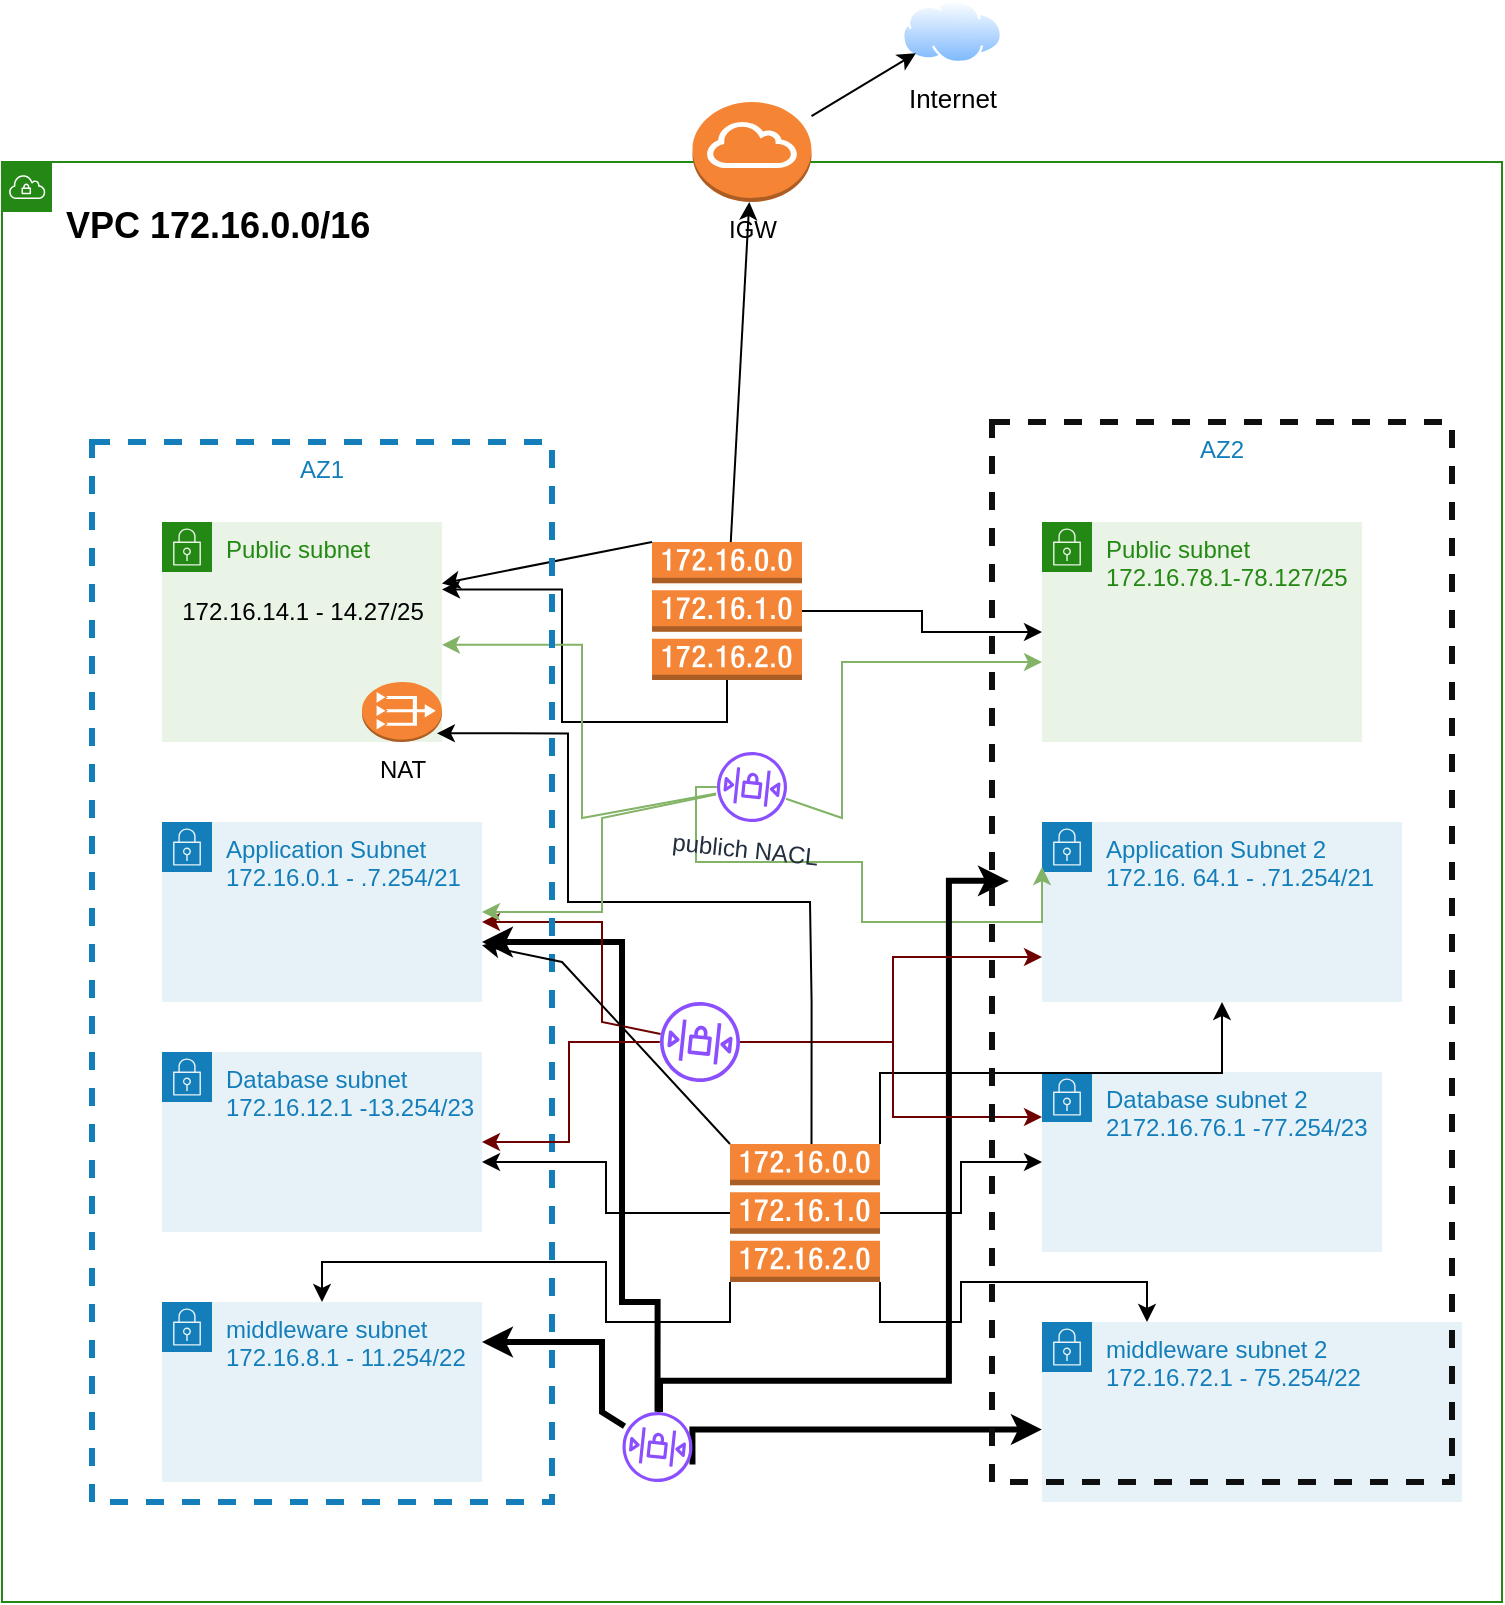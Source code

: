 <mxfile version="22.0.6" type="github">
  <diagram name="Page-1" id="yy_bzusd1XuA34yXiIHK">
    <mxGraphModel dx="2311" dy="2075" grid="1" gridSize="10" guides="1" tooltips="1" connect="1" arrows="1" fold="1" page="1" pageScale="1" pageWidth="827" pageHeight="1169" math="0" shadow="0">
      <root>
        <mxCell id="0" />
        <mxCell id="1" parent="0" />
        <mxCell id="lVtwnys3YDi8AOiwf6Ey-32" value="Public subnet&lt;br&gt;172.16.78.1-78.127/25" style="points=[[0,0],[0.25,0],[0.5,0],[0.75,0],[1,0],[1,0.25],[1,0.5],[1,0.75],[1,1],[0.75,1],[0.5,1],[0.25,1],[0,1],[0,0.75],[0,0.5],[0,0.25]];outlineConnect=0;gradientColor=none;html=1;whiteSpace=wrap;fontSize=12;fontStyle=0;container=1;pointerEvents=0;collapsible=0;recursiveResize=0;shape=mxgraph.aws4.group;grIcon=mxgraph.aws4.group_security_group;grStroke=0;strokeColor=#248814;fillColor=#E9F3E6;verticalAlign=top;align=left;spacingLeft=30;fontColor=#248814;dashed=0;" parent="1" vertex="1">
          <mxGeometry x="570" y="230" width="160" height="110" as="geometry" />
        </mxCell>
        <mxCell id="lVtwnys3YDi8AOiwf6Ey-61" style="edgeStyle=orthogonalEdgeStyle;rounded=0;orthogonalLoop=1;jettySize=auto;html=1;exitX=0;exitY=0.5;exitDx=0;exitDy=0;exitPerimeter=0;" parent="1" source="lVtwnys3YDi8AOiwf6Ey-38" target="lVtwnys3YDi8AOiwf6Ey-43" edge="1">
          <mxGeometry relative="1" as="geometry">
            <Array as="points">
              <mxPoint x="352" y="576" />
              <mxPoint x="352" y="550" />
            </Array>
          </mxGeometry>
        </mxCell>
        <mxCell id="lVtwnys3YDi8AOiwf6Ey-39" value="Public subnet" style="points=[[0,0],[0.25,0],[0.5,0],[0.75,0],[1,0],[1,0.25],[1,0.5],[1,0.75],[1,1],[0.75,1],[0.5,1],[0.25,1],[0,1],[0,0.75],[0,0.5],[0,0.25]];outlineConnect=0;gradientColor=none;html=1;whiteSpace=wrap;fontSize=12;fontStyle=0;container=1;pointerEvents=0;collapsible=0;recursiveResize=0;shape=mxgraph.aws4.group;grIcon=mxgraph.aws4.group_security_group;grStroke=0;strokeColor=#248814;fillColor=#E9F3E6;verticalAlign=top;align=left;spacingLeft=30;fontColor=#248814;dashed=0;" parent="1" vertex="1">
          <mxGeometry x="130" y="230" width="140" height="110" as="geometry" />
        </mxCell>
        <mxCell id="lVtwnys3YDi8AOiwf6Ey-40" value="NAT&lt;br&gt;" style="outlineConnect=0;dashed=0;verticalLabelPosition=bottom;verticalAlign=top;align=center;html=1;shape=mxgraph.aws3.vpc_nat_gateway;fillColor=#F58534;gradientColor=none;" parent="lVtwnys3YDi8AOiwf6Ey-39" vertex="1">
          <mxGeometry x="100" y="80" width="40" height="30" as="geometry" />
        </mxCell>
        <mxCell id="lVtwnys3YDi8AOiwf6Ey-41" value="Application Subnet&lt;br&gt;172.16.0.1 - .7.254/21" style="points=[[0,0],[0.25,0],[0.5,0],[0.75,0],[1,0],[1,0.25],[1,0.5],[1,0.75],[1,1],[0.75,1],[0.5,1],[0.25,1],[0,1],[0,0.75],[0,0.5],[0,0.25]];outlineConnect=0;gradientColor=none;html=1;whiteSpace=wrap;fontSize=12;fontStyle=0;container=1;pointerEvents=0;collapsible=0;recursiveResize=0;shape=mxgraph.aws4.group;grIcon=mxgraph.aws4.group_security_group;grStroke=0;strokeColor=#147EBA;fillColor=#E6F2F8;verticalAlign=top;align=left;spacingLeft=30;fontColor=#147EBA;dashed=0;" parent="1" vertex="1">
          <mxGeometry x="130" y="380" width="160" height="90" as="geometry" />
        </mxCell>
        <mxCell id="lVtwnys3YDi8AOiwf6Ey-43" value="Database subnet&lt;br&gt;172.16.12.1 -13.254/23" style="points=[[0,0],[0.25,0],[0.5,0],[0.75,0],[1,0],[1,0.25],[1,0.5],[1,0.75],[1,1],[0.75,1],[0.5,1],[0.25,1],[0,1],[0,0.75],[0,0.5],[0,0.25]];outlineConnect=0;gradientColor=none;html=1;whiteSpace=wrap;fontSize=12;fontStyle=0;container=1;pointerEvents=0;collapsible=0;recursiveResize=0;shape=mxgraph.aws4.group;grIcon=mxgraph.aws4.group_security_group;grStroke=0;strokeColor=#147EBA;fillColor=#E6F2F8;verticalAlign=top;align=left;spacingLeft=30;fontColor=#147EBA;dashed=0;" parent="1" vertex="1">
          <mxGeometry x="130" y="495" width="160" height="90" as="geometry" />
        </mxCell>
        <mxCell id="lVtwnys3YDi8AOiwf6Ey-44" value="&lt;h2&gt;&lt;font color=&quot;#000000&quot;&gt;VPC 172.16.0.0/16&lt;/font&gt;&lt;/h2&gt;" style="points=[[0,0],[0.25,0],[0.5,0],[0.75,0],[1,0],[1,0.25],[1,0.5],[1,0.75],[1,1],[0.75,1],[0.5,1],[0.25,1],[0,1],[0,0.75],[0,0.5],[0,0.25]];outlineConnect=0;gradientColor=none;html=1;whiteSpace=wrap;fontSize=12;fontStyle=0;container=1;pointerEvents=0;collapsible=0;recursiveResize=0;shape=mxgraph.aws4.group;grIcon=mxgraph.aws4.group_vpc;strokeColor=#248814;fillColor=none;verticalAlign=top;align=left;spacingLeft=30;fontColor=#AAB7B8;dashed=0;" parent="1" vertex="1">
          <mxGeometry x="50" y="50" width="750" height="720" as="geometry" />
        </mxCell>
        <mxCell id="lVtwnys3YDi8AOiwf6Ey-37" value="" style="outlineConnect=0;dashed=0;verticalLabelPosition=bottom;verticalAlign=top;align=center;html=1;shape=mxgraph.aws3.route_table;fillColor=#F58536;gradientColor=none;" parent="lVtwnys3YDi8AOiwf6Ey-44" vertex="1">
          <mxGeometry x="325" y="190" width="75" height="69" as="geometry" />
        </mxCell>
        <mxCell id="lVtwnys3YDi8AOiwf6Ey-49" value="172.16.14.1 - 14.27/25" style="text;html=1;align=center;verticalAlign=middle;resizable=0;points=[];autosize=1;strokeColor=none;fillColor=none;" parent="lVtwnys3YDi8AOiwf6Ey-44" vertex="1">
          <mxGeometry x="80" y="209.5" width="140" height="30" as="geometry" />
        </mxCell>
        <mxCell id="lVtwnys3YDi8AOiwf6Ey-42" value="middleware subnet&lt;br&gt;172.16.8.1 - 11.254/22" style="points=[[0,0],[0.25,0],[0.5,0],[0.75,0],[1,0],[1,0.25],[1,0.5],[1,0.75],[1,1],[0.75,1],[0.5,1],[0.25,1],[0,1],[0,0.75],[0,0.5],[0,0.25]];outlineConnect=0;gradientColor=none;html=1;whiteSpace=wrap;fontSize=12;fontStyle=0;container=1;pointerEvents=0;collapsible=0;recursiveResize=0;shape=mxgraph.aws4.group;grIcon=mxgraph.aws4.group_security_group;grStroke=0;strokeColor=#147EBA;fillColor=#E6F2F8;verticalAlign=top;align=left;spacingLeft=30;fontColor=#147EBA;dashed=0;" parent="lVtwnys3YDi8AOiwf6Ey-44" vertex="1">
          <mxGeometry x="80" y="570" width="160" height="90" as="geometry" />
        </mxCell>
        <mxCell id="lVtwnys3YDi8AOiwf6Ey-52" value="Application Subnet 2&lt;br&gt;172.16. 64.1 - .71.254/21" style="points=[[0,0],[0.25,0],[0.5,0],[0.75,0],[1,0],[1,0.25],[1,0.5],[1,0.75],[1,1],[0.75,1],[0.5,1],[0.25,1],[0,1],[0,0.75],[0,0.5],[0,0.25]];outlineConnect=0;gradientColor=none;html=1;whiteSpace=wrap;fontSize=12;fontStyle=0;container=1;pointerEvents=0;collapsible=0;recursiveResize=0;shape=mxgraph.aws4.group;grIcon=mxgraph.aws4.group_security_group;grStroke=0;strokeColor=#147EBA;fillColor=#E6F2F8;verticalAlign=top;align=left;spacingLeft=30;fontColor=#147EBA;dashed=0;" parent="lVtwnys3YDi8AOiwf6Ey-44" vertex="1">
          <mxGeometry x="520" y="330" width="180" height="90" as="geometry" />
        </mxCell>
        <mxCell id="lVtwnys3YDi8AOiwf6Ey-53" value="Database subnet 2&lt;br&gt;2172.16.76.1 -77.254/23" style="points=[[0,0],[0.25,0],[0.5,0],[0.75,0],[1,0],[1,0.25],[1,0.5],[1,0.75],[1,1],[0.75,1],[0.5,1],[0.25,1],[0,1],[0,0.75],[0,0.5],[0,0.25]];outlineConnect=0;gradientColor=none;html=1;whiteSpace=wrap;fontSize=12;fontStyle=0;container=1;pointerEvents=0;collapsible=0;recursiveResize=0;shape=mxgraph.aws4.group;grIcon=mxgraph.aws4.group_security_group;grStroke=0;strokeColor=#147EBA;fillColor=#E6F2F8;verticalAlign=top;align=left;spacingLeft=30;fontColor=#147EBA;dashed=0;" parent="lVtwnys3YDi8AOiwf6Ey-44" vertex="1">
          <mxGeometry x="520" y="455" width="170" height="90" as="geometry" />
        </mxCell>
        <mxCell id="lVtwnys3YDi8AOiwf6Ey-55" value="middleware subnet 2&lt;br&gt;172.16.72.1 - 75.254/22" style="points=[[0,0],[0.25,0],[0.5,0],[0.75,0],[1,0],[1,0.25],[1,0.5],[1,0.75],[1,1],[0.75,1],[0.5,1],[0.25,1],[0,1],[0,0.75],[0,0.5],[0,0.25]];outlineConnect=0;gradientColor=none;html=1;whiteSpace=wrap;fontSize=12;fontStyle=0;container=1;pointerEvents=0;collapsible=0;recursiveResize=0;shape=mxgraph.aws4.group;grIcon=mxgraph.aws4.group_security_group;grStroke=0;strokeColor=#147EBA;fillColor=#E6F2F8;verticalAlign=top;align=left;spacingLeft=30;fontColor=#147EBA;dashed=0;" parent="lVtwnys3YDi8AOiwf6Ey-44" vertex="1">
          <mxGeometry x="520" y="580" width="210" height="90" as="geometry" />
        </mxCell>
        <mxCell id="lVtwnys3YDi8AOiwf6Ey-56" style="edgeStyle=orthogonalEdgeStyle;rounded=0;orthogonalLoop=1;jettySize=auto;html=1;entryX=1;entryY=0.14;entryDx=0;entryDy=0;entryPerimeter=0;" parent="lVtwnys3YDi8AOiwf6Ey-44" source="lVtwnys3YDi8AOiwf6Ey-37" target="lVtwnys3YDi8AOiwf6Ey-49" edge="1">
          <mxGeometry relative="1" as="geometry">
            <Array as="points">
              <mxPoint x="280" y="280" />
              <mxPoint x="280" y="214" />
            </Array>
          </mxGeometry>
        </mxCell>
        <mxCell id="lVtwnys3YDi8AOiwf6Ey-83" style="edgeStyle=orthogonalEdgeStyle;rounded=0;orthogonalLoop=1;jettySize=auto;html=1;entryX=0;entryY=0.25;entryDx=0;entryDy=0;fillColor=#d5e8d4;strokeColor=#82b366;" parent="lVtwnys3YDi8AOiwf6Ey-44" source="lVtwnys3YDi8AOiwf6Ey-78" target="lVtwnys3YDi8AOiwf6Ey-52" edge="1">
          <mxGeometry relative="1" as="geometry">
            <Array as="points">
              <mxPoint x="347" y="350" />
              <mxPoint x="430" y="350" />
              <mxPoint x="430" y="380" />
              <mxPoint x="520" y="380" />
            </Array>
          </mxGeometry>
        </mxCell>
        <mxCell id="lVtwnys3YDi8AOiwf6Ey-78" value="publich NACL" style="sketch=0;outlineConnect=0;fontColor=#232F3E;gradientColor=none;fillColor=#8C4FFF;strokeColor=none;dashed=0;verticalLabelPosition=bottom;verticalAlign=top;align=center;html=1;fontSize=12;fontStyle=0;aspect=fixed;pointerEvents=1;shape=mxgraph.aws4.network_access_control_list;rotation=6;direction=east;" parent="lVtwnys3YDi8AOiwf6Ey-44" vertex="1">
          <mxGeometry x="357.5" y="295" width="35" height="35" as="geometry" />
        </mxCell>
        <mxCell id="lVtwnys3YDi8AOiwf6Ey-38" value="" style="outlineConnect=0;dashed=0;verticalLabelPosition=bottom;verticalAlign=top;align=center;html=1;shape=mxgraph.aws3.route_table;fillColor=#F58536;gradientColor=none;" parent="lVtwnys3YDi8AOiwf6Ey-44" vertex="1">
          <mxGeometry x="364" y="491" width="75" height="69" as="geometry" />
        </mxCell>
        <mxCell id="lVtwnys3YDi8AOiwf6Ey-62" style="edgeStyle=orthogonalEdgeStyle;rounded=0;orthogonalLoop=1;jettySize=auto;html=1;exitX=0;exitY=1;exitDx=0;exitDy=0;exitPerimeter=0;" parent="lVtwnys3YDi8AOiwf6Ey-44" source="lVtwnys3YDi8AOiwf6Ey-38" target="lVtwnys3YDi8AOiwf6Ey-42" edge="1">
          <mxGeometry relative="1" as="geometry" />
        </mxCell>
        <mxCell id="lVtwnys3YDi8AOiwf6Ey-63" style="edgeStyle=orthogonalEdgeStyle;rounded=0;orthogonalLoop=1;jettySize=auto;html=1;exitX=1;exitY=1;exitDx=0;exitDy=0;exitPerimeter=0;entryX=0.25;entryY=0;entryDx=0;entryDy=0;" parent="lVtwnys3YDi8AOiwf6Ey-44" source="lVtwnys3YDi8AOiwf6Ey-38" target="lVtwnys3YDi8AOiwf6Ey-55" edge="1">
          <mxGeometry relative="1" as="geometry" />
        </mxCell>
        <mxCell id="lVtwnys3YDi8AOiwf6Ey-64" style="edgeStyle=orthogonalEdgeStyle;rounded=0;orthogonalLoop=1;jettySize=auto;html=1;exitX=1;exitY=0.5;exitDx=0;exitDy=0;exitPerimeter=0;" parent="lVtwnys3YDi8AOiwf6Ey-44" source="lVtwnys3YDi8AOiwf6Ey-38" target="lVtwnys3YDi8AOiwf6Ey-53" edge="1">
          <mxGeometry relative="1" as="geometry" />
        </mxCell>
        <mxCell id="lVtwnys3YDi8AOiwf6Ey-65" style="edgeStyle=orthogonalEdgeStyle;rounded=0;orthogonalLoop=1;jettySize=auto;html=1;exitX=1;exitY=0;exitDx=0;exitDy=0;exitPerimeter=0;" parent="lVtwnys3YDi8AOiwf6Ey-44" source="lVtwnys3YDi8AOiwf6Ey-38" target="lVtwnys3YDi8AOiwf6Ey-52" edge="1">
          <mxGeometry relative="1" as="geometry" />
        </mxCell>
        <mxCell id="lVtwnys3YDi8AOiwf6Ey-80" style="edgeStyle=orthogonalEdgeStyle;rounded=0;orthogonalLoop=1;jettySize=auto;html=1;entryX=1;entryY=1.063;entryDx=0;entryDy=0;entryPerimeter=0;fillColor=#d5e8d4;strokeColor=#82b366;" parent="lVtwnys3YDi8AOiwf6Ey-44" source="lVtwnys3YDi8AOiwf6Ey-78" target="lVtwnys3YDi8AOiwf6Ey-49" edge="1">
          <mxGeometry relative="1" as="geometry">
            <Array as="points">
              <mxPoint x="290" y="328" />
              <mxPoint x="290" y="241" />
            </Array>
          </mxGeometry>
        </mxCell>
        <mxCell id="lVtwnys3YDi8AOiwf6Ey-86" style="edgeStyle=orthogonalEdgeStyle;rounded=0;orthogonalLoop=1;jettySize=auto;html=1;strokeWidth=3;" parent="lVtwnys3YDi8AOiwf6Ey-44" edge="1">
          <mxGeometry relative="1" as="geometry">
            <mxPoint x="345.246" y="651.232" as="sourcePoint" />
            <mxPoint x="519.9" y="633.759" as="targetPoint" />
            <Array as="points">
              <mxPoint x="345" y="634" />
            </Array>
          </mxGeometry>
        </mxCell>
        <mxCell id="lVtwnys3YDi8AOiwf6Ey-87" style="edgeStyle=orthogonalEdgeStyle;rounded=0;orthogonalLoop=1;jettySize=auto;html=1;strokeWidth=3;" parent="lVtwnys3YDi8AOiwf6Ey-44" source="lVtwnys3YDi8AOiwf6Ey-85" target="lVtwnys3YDi8AOiwf6Ey-42" edge="1">
          <mxGeometry relative="1" as="geometry">
            <Array as="points">
              <mxPoint x="300" y="625" />
              <mxPoint x="300" y="590" />
            </Array>
          </mxGeometry>
        </mxCell>
        <mxCell id="lVtwnys3YDi8AOiwf6Ey-88" style="edgeStyle=orthogonalEdgeStyle;rounded=0;orthogonalLoop=1;jettySize=auto;html=1;strokeWidth=3;" parent="lVtwnys3YDi8AOiwf6Ey-44" edge="1">
          <mxGeometry relative="1" as="geometry">
            <Array as="points">
              <mxPoint x="473.45" y="609.42" />
              <mxPoint x="473.45" y="359.42" />
            </Array>
            <mxPoint x="328.997" y="625.004" as="sourcePoint" />
            <mxPoint x="503.45" y="359.449" as="targetPoint" />
          </mxGeometry>
        </mxCell>
        <mxCell id="lVtwnys3YDi8AOiwf6Ey-89" style="edgeStyle=orthogonalEdgeStyle;rounded=0;orthogonalLoop=1;jettySize=auto;html=1;strokeWidth=3;" parent="lVtwnys3YDi8AOiwf6Ey-44" source="lVtwnys3YDi8AOiwf6Ey-85" edge="1">
          <mxGeometry relative="1" as="geometry">
            <mxPoint x="240" y="390" as="targetPoint" />
            <Array as="points">
              <mxPoint x="327" y="570" />
              <mxPoint x="310" y="570" />
              <mxPoint x="310" y="390" />
            </Array>
          </mxGeometry>
        </mxCell>
        <mxCell id="lVtwnys3YDi8AOiwf6Ey-85" value="" style="sketch=0;outlineConnect=0;fontColor=#232F3E;gradientColor=none;fillColor=#8C4FFF;strokeColor=none;dashed=0;verticalLabelPosition=bottom;verticalAlign=top;align=center;html=1;fontSize=12;fontStyle=0;aspect=fixed;pointerEvents=1;shape=mxgraph.aws4.network_access_control_list;rotation=6;" parent="lVtwnys3YDi8AOiwf6Ey-44" vertex="1">
          <mxGeometry x="310.25" y="625" width="35" height="35" as="geometry" />
        </mxCell>
        <mxCell id="lVtwnys3YDi8AOiwf6Ey-91" style="edgeStyle=orthogonalEdgeStyle;rounded=0;orthogonalLoop=1;jettySize=auto;html=1;entryX=0;entryY=0.25;entryDx=0;entryDy=0;fillColor=#a20025;strokeColor=#6F0000;" parent="lVtwnys3YDi8AOiwf6Ey-44" source="lVtwnys3YDi8AOiwf6Ey-90" target="lVtwnys3YDi8AOiwf6Ey-53" edge="1">
          <mxGeometry relative="1" as="geometry" />
        </mxCell>
        <mxCell id="lVtwnys3YDi8AOiwf6Ey-95" style="edgeStyle=orthogonalEdgeStyle;rounded=0;orthogonalLoop=1;jettySize=auto;html=1;fillColor=#a20025;strokeColor=#6F0000;" parent="lVtwnys3YDi8AOiwf6Ey-44" source="lVtwnys3YDi8AOiwf6Ey-90" edge="1">
          <mxGeometry relative="1" as="geometry">
            <mxPoint x="240" y="380" as="targetPoint" />
            <Array as="points">
              <mxPoint x="300" y="430" />
              <mxPoint x="300" y="380" />
            </Array>
          </mxGeometry>
        </mxCell>
        <mxCell id="lVtwnys3YDi8AOiwf6Ey-96" style="edgeStyle=orthogonalEdgeStyle;rounded=0;orthogonalLoop=1;jettySize=auto;html=1;entryX=0;entryY=0.75;entryDx=0;entryDy=0;fillColor=#a20025;strokeColor=#6F0000;" parent="lVtwnys3YDi8AOiwf6Ey-44" source="lVtwnys3YDi8AOiwf6Ey-90" target="lVtwnys3YDi8AOiwf6Ey-52" edge="1">
          <mxGeometry relative="1" as="geometry" />
        </mxCell>
        <mxCell id="lVtwnys3YDi8AOiwf6Ey-90" value="" style="sketch=0;outlineConnect=0;fontColor=#232F3E;gradientColor=none;fillColor=#8C4FFF;strokeColor=none;dashed=0;verticalLabelPosition=bottom;verticalAlign=top;align=center;html=1;fontSize=12;fontStyle=0;aspect=fixed;pointerEvents=1;shape=mxgraph.aws4.network_access_control_list;rotation=6;" parent="lVtwnys3YDi8AOiwf6Ey-44" vertex="1">
          <mxGeometry x="329" y="420" width="40" height="40" as="geometry" />
        </mxCell>
        <mxCell id="lVtwnys3YDi8AOiwf6Ey-102" value="IGW" style="outlineConnect=0;dashed=0;verticalLabelPosition=bottom;verticalAlign=top;align=center;html=1;shape=mxgraph.aws3.internet_gateway;fillColor=#F58534;gradientColor=none;" parent="lVtwnys3YDi8AOiwf6Ey-44" vertex="1">
          <mxGeometry x="345.25" y="-30" width="59.5" height="50" as="geometry" />
        </mxCell>
        <mxCell id="lVtwnys3YDi8AOiwf6Ey-105" value="" style="endArrow=classic;html=1;rounded=0;" parent="lVtwnys3YDi8AOiwf6Ey-44" source="lVtwnys3YDi8AOiwf6Ey-37" target="lVtwnys3YDi8AOiwf6Ey-102" edge="1">
          <mxGeometry width="50" height="50" relative="1" as="geometry">
            <mxPoint x="340" y="180" as="sourcePoint" />
            <mxPoint x="390" y="130" as="targetPoint" />
          </mxGeometry>
        </mxCell>
        <mxCell id="lVtwnys3YDi8AOiwf6Ey-106" value="" style="endArrow=classic;html=1;rounded=0;exitX=0;exitY=0;exitDx=0;exitDy=0;exitPerimeter=0;" parent="lVtwnys3YDi8AOiwf6Ey-44" source="lVtwnys3YDi8AOiwf6Ey-37" target="lVtwnys3YDi8AOiwf6Ey-49" edge="1">
          <mxGeometry width="50" height="50" relative="1" as="geometry">
            <mxPoint x="340" y="180" as="sourcePoint" />
            <mxPoint x="390" y="130" as="targetPoint" />
          </mxGeometry>
        </mxCell>
        <mxCell id="lVtwnys3YDi8AOiwf6Ey-99" value="AZ1" style="fillColor=none;strokeColor=#147EBA;dashed=1;verticalAlign=top;fontStyle=0;fontColor=#147EBA;whiteSpace=wrap;html=1;strokeWidth=3;" parent="lVtwnys3YDi8AOiwf6Ey-44" vertex="1">
          <mxGeometry x="45" y="140" width="230" height="530" as="geometry" />
        </mxCell>
        <mxCell id="lVtwnys3YDi8AOiwf6Ey-72" style="edgeStyle=orthogonalEdgeStyle;rounded=0;orthogonalLoop=1;jettySize=auto;html=1;exitX=0.5;exitY=0;exitDx=0;exitDy=0;exitPerimeter=0;entryX=0.855;entryY=0.855;entryDx=0;entryDy=0;entryPerimeter=0;" parent="lVtwnys3YDi8AOiwf6Ey-44" edge="1">
          <mxGeometry relative="1" as="geometry">
            <Array as="points">
              <mxPoint x="405" y="420" />
              <mxPoint x="404" y="420" />
              <mxPoint x="404" y="370" />
              <mxPoint x="283" y="370" />
              <mxPoint x="283" y="286" />
            </Array>
            <mxPoint x="404.75" y="491.0" as="sourcePoint" />
            <mxPoint x="217.45" y="285.65" as="targetPoint" />
          </mxGeometry>
        </mxCell>
        <mxCell id="lVtwnys3YDi8AOiwf6Ey-101" value="AZ2&lt;br&gt;" style="fillColor=none;strokeColor=#0f0f10;dashed=1;verticalAlign=top;fontStyle=0;fontColor=#147EBA;whiteSpace=wrap;html=1;strokeWidth=3;" parent="lVtwnys3YDi8AOiwf6Ey-44" vertex="1">
          <mxGeometry x="495" y="130" width="230" height="530" as="geometry" />
        </mxCell>
        <mxCell id="lVtwnys3YDi8AOiwf6Ey-57" value="" style="edgeStyle=orthogonalEdgeStyle;rounded=0;orthogonalLoop=1;jettySize=auto;html=1;" parent="1" source="lVtwnys3YDi8AOiwf6Ey-37" target="lVtwnys3YDi8AOiwf6Ey-32" edge="1">
          <mxGeometry relative="1" as="geometry" />
        </mxCell>
        <mxCell id="lVtwnys3YDi8AOiwf6Ey-71" value="" style="endArrow=classic;html=1;rounded=0;exitX=0;exitY=0;exitDx=0;exitDy=0;exitPerimeter=0;" parent="1" source="lVtwnys3YDi8AOiwf6Ey-38" target="lVtwnys3YDi8AOiwf6Ey-41" edge="1">
          <mxGeometry width="50" height="50" relative="1" as="geometry">
            <mxPoint x="310" y="360" as="sourcePoint" />
            <mxPoint x="360" y="310" as="targetPoint" />
            <Array as="points">
              <mxPoint x="330" y="450" />
            </Array>
          </mxGeometry>
        </mxCell>
        <mxCell id="lVtwnys3YDi8AOiwf6Ey-82" style="edgeStyle=orthogonalEdgeStyle;rounded=0;orthogonalLoop=1;jettySize=auto;html=1;fillColor=#d5e8d4;strokeColor=#82b366;" parent="1" source="lVtwnys3YDi8AOiwf6Ey-78" target="lVtwnys3YDi8AOiwf6Ey-32" edge="1">
          <mxGeometry relative="1" as="geometry">
            <Array as="points">
              <mxPoint x="470" y="378" />
              <mxPoint x="470" y="300" />
            </Array>
          </mxGeometry>
        </mxCell>
        <mxCell id="lVtwnys3YDi8AOiwf6Ey-84" style="edgeStyle=orthogonalEdgeStyle;rounded=0;orthogonalLoop=1;jettySize=auto;html=1;fillColor=#d5e8d4;strokeColor=#82b366;" parent="1" source="lVtwnys3YDi8AOiwf6Ey-78" target="lVtwnys3YDi8AOiwf6Ey-41" edge="1">
          <mxGeometry relative="1" as="geometry">
            <Array as="points">
              <mxPoint x="350" y="378" />
              <mxPoint x="350" y="425" />
            </Array>
          </mxGeometry>
        </mxCell>
        <mxCell id="lVtwnys3YDi8AOiwf6Ey-92" style="edgeStyle=orthogonalEdgeStyle;rounded=0;orthogonalLoop=1;jettySize=auto;html=1;fillColor=#a20025;strokeColor=#6F0000;" parent="1" source="lVtwnys3YDi8AOiwf6Ey-90" target="lVtwnys3YDi8AOiwf6Ey-43" edge="1">
          <mxGeometry relative="1" as="geometry" />
        </mxCell>
        <mxCell id="lVtwnys3YDi8AOiwf6Ey-103" value="&lt;font style=&quot;font-size: 13px;&quot;&gt;Internet&lt;/font&gt;" style="image;aspect=fixed;perimeter=ellipsePerimeter;html=1;align=center;shadow=0;dashed=0;spacingTop=3;image=img/lib/active_directory/internet_cloud.svg;" parent="1" vertex="1">
          <mxGeometry x="500" y="-31" width="50" height="31.5" as="geometry" />
        </mxCell>
        <mxCell id="lVtwnys3YDi8AOiwf6Ey-107" value="" style="endArrow=classic;html=1;rounded=0;" parent="1" source="lVtwnys3YDi8AOiwf6Ey-102" target="lVtwnys3YDi8AOiwf6Ey-103" edge="1">
          <mxGeometry width="50" height="50" relative="1" as="geometry">
            <mxPoint x="390" y="230" as="sourcePoint" />
            <mxPoint x="440" y="180" as="targetPoint" />
          </mxGeometry>
        </mxCell>
      </root>
    </mxGraphModel>
  </diagram>
</mxfile>
